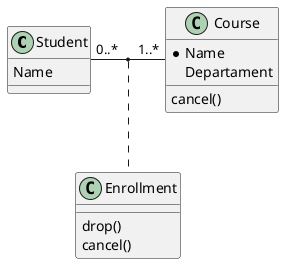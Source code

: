 @startuml
class Student {
  Name
}

class Course{
  *Name
  Departament
  cancel()
}

class Enrollment {
  drop()
  cancel()
}

Student "0..*" - "1..*" Course
(Student, Course) .. Enrollment
@enduml
